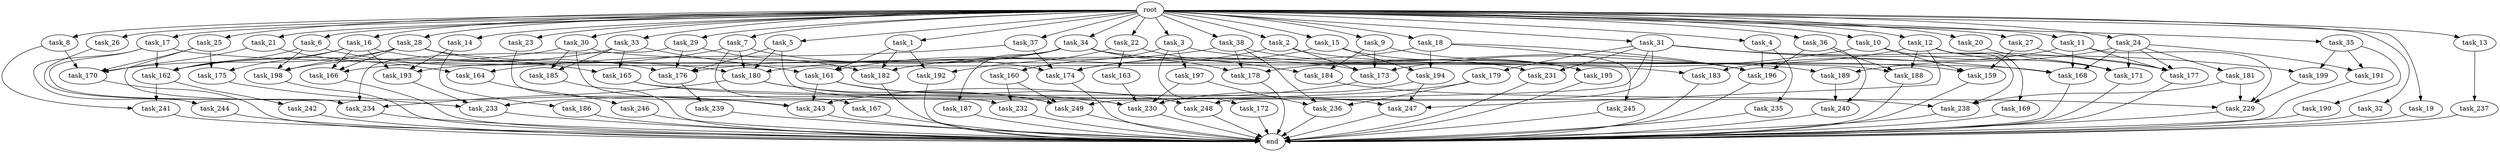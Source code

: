 digraph G {
  root [size="0.000000"];
  task_11 [size="1024.000000"];
  task_234 [size="1125281431552.000000"];
  task_239 [size="858993459200.000000"];
  task_233 [size="1039382085632.000000"];
  task_185 [size="764504178688.000000"];
  task_2 [size="1024.000000"];
  task_182 [size="944892805120.000000"];
  task_21 [size="1024.000000"];
  task_164 [size="1073741824000.000000"];
  task_23 [size="1024.000000"];
  task_35 [size="1024.000000"];
  task_162 [size="1657857376256.000000"];
  task_33 [size="1024.000000"];
  task_176 [size="2233382993920.000000"];
  task_231 [size="841813590016.000000"];
  task_14 [size="1024.000000"];
  task_178 [size="1391569403904.000000"];
  task_3 [size="1024.000000"];
  task_249 [size="1056561954816.000000"];
  task_236 [size="876173328384.000000"];
  task_199 [size="1116691496960.000000"];
  task_196 [size="2791728742400.000000"];
  task_187 [size="420906795008.000000"];
  task_197 [size="858993459200.000000"];
  task_28 [size="1024.000000"];
  task_173 [size="1494648619008.000000"];
  task_22 [size="1024.000000"];
  task_165 [size="635655159808.000000"];
  task_242 [size="420906795008.000000"];
  task_5 [size="1024.000000"];
  task_167 [size="34359738368.000000"];
  task_30 [size="1024.000000"];
  task_179 [size="420906795008.000000"];
  task_193 [size="1700807049216.000000"];
  task_243 [size="1494648619008.000000"];
  task_183 [size="498216206336.000000"];
  task_9 [size="1024.000000"];
  task_244 [size="137438953472.000000"];
  task_168 [size="1331439861760.000000"];
  task_27 [size="1024.000000"];
  task_238 [size="1142461300736.000000"];
  task_195 [size="1245540515840.000000"];
  task_20 [size="1024.000000"];
  task_166 [size="876173328384.000000"];
  task_175 [size="730144440320.000000"];
  task_37 [size="1024.000000"];
  task_245 [size="858993459200.000000"];
  task_194 [size="1554778161152.000000"];
  task_169 [size="309237645312.000000"];
  task_247 [size="584115552256.000000"];
  task_246 [size="34359738368.000000"];
  task_160 [size="858993459200.000000"];
  task_230 [size="1640677507072.000000"];
  task_186 [size="858993459200.000000"];
  task_198 [size="1185410973696.000000"];
  task_163 [size="420906795008.000000"];
  task_172 [size="858993459200.000000"];
  task_10 [size="1024.000000"];
  task_188 [size="1073741824000.000000"];
  task_8 [size="1024.000000"];
  task_191 [size="1391569403904.000000"];
  task_15 [size="1024.000000"];
  task_24 [size="1024.000000"];
  task_159 [size="1623497637888.000000"];
  task_232 [size="970662608896.000000"];
  task_31 [size="1024.000000"];
  task_12 [size="1024.000000"];
  task_32 [size="1024.000000"];
  task_189 [size="1116691496960.000000"];
  task_171 [size="1975684956160.000000"];
  end [size="0.000000"];
  task_29 [size="1024.000000"];
  task_241 [size="1116691496960.000000"];
  task_1 [size="1024.000000"];
  task_34 [size="1024.000000"];
  task_192 [size="455266533376.000000"];
  task_4 [size="1024.000000"];
  task_13 [size="1024.000000"];
  task_36 [size="1024.000000"];
  task_170 [size="1640677507072.000000"];
  task_235 [size="858993459200.000000"];
  task_16 [size="1024.000000"];
  task_181 [size="695784701952.000000"];
  task_177 [size="2052994367488.000000"];
  task_248 [size="558345748480.000000"];
  task_18 [size="1024.000000"];
  task_26 [size="1024.000000"];
  task_180 [size="1700807049216.000000"];
  task_25 [size="1024.000000"];
  task_19 [size="1024.000000"];
  task_229 [size="1606317768704.000000"];
  task_161 [size="670014898176.000000"];
  task_38 [size="1024.000000"];
  task_184 [size="970662608896.000000"];
  task_17 [size="1024.000000"];
  task_190 [size="695784701952.000000"];
  task_237 [size="858993459200.000000"];
  task_240 [size="910533066752.000000"];
  task_6 [size="1024.000000"];
  task_7 [size="1024.000000"];
  task_174 [size="2448131358720.000000"];

  root -> task_11 [size="1.000000"];
  root -> task_28 [size="1.000000"];
  root -> task_10 [size="1.000000"];
  root -> task_20 [size="1.000000"];
  root -> task_2 [size="1.000000"];
  root -> task_4 [size="1.000000"];
  root -> task_13 [size="1.000000"];
  root -> task_21 [size="1.000000"];
  root -> task_16 [size="1.000000"];
  root -> task_22 [size="1.000000"];
  root -> task_15 [size="1.000000"];
  root -> task_36 [size="1.000000"];
  root -> task_33 [size="1.000000"];
  root -> task_1 [size="1.000000"];
  root -> task_5 [size="1.000000"];
  root -> task_14 [size="1.000000"];
  root -> task_18 [size="1.000000"];
  root -> task_26 [size="1.000000"];
  root -> task_6 [size="1.000000"];
  root -> task_25 [size="1.000000"];
  root -> task_24 [size="1.000000"];
  root -> task_9 [size="1.000000"];
  root -> task_23 [size="1.000000"];
  root -> task_3 [size="1.000000"];
  root -> task_19 [size="1.000000"];
  root -> task_27 [size="1.000000"];
  root -> task_35 [size="1.000000"];
  root -> task_38 [size="1.000000"];
  root -> task_17 [size="1.000000"];
  root -> task_31 [size="1.000000"];
  root -> task_12 [size="1.000000"];
  root -> task_32 [size="1.000000"];
  root -> task_34 [size="1.000000"];
  root -> task_37 [size="1.000000"];
  root -> task_30 [size="1.000000"];
  root -> task_8 [size="1.000000"];
  root -> task_7 [size="1.000000"];
  root -> task_29 [size="1.000000"];
  task_11 -> task_229 [size="75497472.000000"];
  task_11 -> task_168 [size="75497472.000000"];
  task_11 -> task_183 [size="75497472.000000"];
  task_11 -> task_177 [size="75497472.000000"];
  task_234 -> end [size="1.000000"];
  task_239 -> end [size="1.000000"];
  task_233 -> end [size="1.000000"];
  task_185 -> end [size="1.000000"];
  task_2 -> task_173 [size="209715200.000000"];
  task_2 -> task_159 [size="209715200.000000"];
  task_2 -> task_182 [size="209715200.000000"];
  task_182 -> end [size="1.000000"];
  task_21 -> task_164 [size="209715200.000000"];
  task_21 -> task_170 [size="209715200.000000"];
  task_164 -> task_246 [size="33554432.000000"];
  task_23 -> task_243 [size="838860800.000000"];
  task_35 -> task_191 [size="679477248.000000"];
  task_35 -> task_199 [size="679477248.000000"];
  task_35 -> task_190 [size="679477248.000000"];
  task_162 -> task_242 [size="411041792.000000"];
  task_162 -> task_241 [size="411041792.000000"];
  task_33 -> task_161 [size="209715200.000000"];
  task_33 -> task_165 [size="209715200.000000"];
  task_33 -> task_185 [size="209715200.000000"];
  task_33 -> task_198 [size="209715200.000000"];
  task_176 -> task_239 [size="838860800.000000"];
  task_231 -> end [size="1.000000"];
  task_14 -> task_186 [size="838860800.000000"];
  task_14 -> task_193 [size="838860800.000000"];
  task_178 -> end [size="1.000000"];
  task_3 -> task_172 [size="838860800.000000"];
  task_3 -> task_196 [size="838860800.000000"];
  task_3 -> task_197 [size="838860800.000000"];
  task_3 -> task_160 [size="838860800.000000"];
  task_249 -> end [size="1.000000"];
  task_236 -> end [size="1.000000"];
  task_199 -> task_229 [size="679477248.000000"];
  task_196 -> end [size="1.000000"];
  task_187 -> end [size="1.000000"];
  task_197 -> task_230 [size="411041792.000000"];
  task_197 -> task_236 [size="411041792.000000"];
  task_28 -> task_173 [size="411041792.000000"];
  task_28 -> task_166 [size="411041792.000000"];
  task_28 -> task_165 [size="411041792.000000"];
  task_28 -> task_198 [size="411041792.000000"];
  task_28 -> task_170 [size="411041792.000000"];
  task_173 -> task_243 [size="75497472.000000"];
  task_22 -> task_192 [size="411041792.000000"];
  task_22 -> task_163 [size="411041792.000000"];
  task_22 -> task_184 [size="411041792.000000"];
  task_165 -> task_229 [size="134217728.000000"];
  task_165 -> task_247 [size="134217728.000000"];
  task_242 -> end [size="1.000000"];
  task_5 -> task_176 [size="679477248.000000"];
  task_5 -> task_180 [size="679477248.000000"];
  task_5 -> task_230 [size="679477248.000000"];
  task_167 -> end [size="1.000000"];
  task_30 -> task_188 [size="536870912.000000"];
  task_30 -> task_185 [size="536870912.000000"];
  task_30 -> task_162 [size="536870912.000000"];
  task_30 -> task_232 [size="536870912.000000"];
  task_179 -> task_233 [size="33554432.000000"];
  task_179 -> task_236 [size="33554432.000000"];
  task_193 -> task_233 [size="679477248.000000"];
  task_243 -> end [size="1.000000"];
  task_183 -> end [size="1.000000"];
  task_9 -> task_173 [size="536870912.000000"];
  task_9 -> task_195 [size="536870912.000000"];
  task_9 -> task_184 [size="536870912.000000"];
  task_244 -> end [size="1.000000"];
  task_168 -> end [size="1.000000"];
  task_27 -> task_159 [size="838860800.000000"];
  task_27 -> task_177 [size="838860800.000000"];
  task_238 -> end [size="1.000000"];
  task_195 -> end [size="1.000000"];
  task_20 -> task_171 [size="411041792.000000"];
  task_166 -> end [size="1.000000"];
  task_175 -> task_243 [size="411041792.000000"];
  task_37 -> task_164 [size="838860800.000000"];
  task_37 -> task_174 [size="838860800.000000"];
  task_245 -> end [size="1.000000"];
  task_194 -> task_247 [size="134217728.000000"];
  task_194 -> task_230 [size="134217728.000000"];
  task_169 -> end [size="1.000000"];
  task_247 -> end [size="1.000000"];
  task_246 -> end [size="1.000000"];
  task_160 -> task_249 [size="411041792.000000"];
  task_160 -> task_232 [size="411041792.000000"];
  task_230 -> end [size="1.000000"];
  task_186 -> end [size="1.000000"];
  task_198 -> end [size="1.000000"];
  task_163 -> task_230 [size="301989888.000000"];
  task_172 -> end [size="1.000000"];
  task_10 -> task_171 [size="536870912.000000"];
  task_10 -> task_159 [size="536870912.000000"];
  task_10 -> task_178 [size="536870912.000000"];
  task_188 -> end [size="1.000000"];
  task_8 -> task_241 [size="679477248.000000"];
  task_8 -> task_170 [size="679477248.000000"];
  task_191 -> end [size="1.000000"];
  task_15 -> task_195 [size="679477248.000000"];
  task_15 -> task_174 [size="679477248.000000"];
  task_15 -> task_194 [size="679477248.000000"];
  task_24 -> task_191 [size="679477248.000000"];
  task_24 -> task_181 [size="679477248.000000"];
  task_24 -> task_177 [size="679477248.000000"];
  task_24 -> task_189 [size="679477248.000000"];
  task_24 -> task_168 [size="679477248.000000"];
  task_24 -> task_171 [size="679477248.000000"];
  task_159 -> end [size="1.000000"];
  task_232 -> end [size="1.000000"];
  task_31 -> task_179 [size="411041792.000000"];
  task_31 -> task_177 [size="411041792.000000"];
  task_31 -> task_199 [size="411041792.000000"];
  task_31 -> task_168 [size="411041792.000000"];
  task_31 -> task_249 [size="411041792.000000"];
  task_31 -> task_231 [size="411041792.000000"];
  task_31 -> task_248 [size="411041792.000000"];
  task_12 -> task_173 [size="301989888.000000"];
  task_12 -> task_238 [size="301989888.000000"];
  task_12 -> task_169 [size="301989888.000000"];
  task_12 -> task_188 [size="301989888.000000"];
  task_12 -> task_171 [size="301989888.000000"];
  task_12 -> task_247 [size="301989888.000000"];
  task_32 -> end [size="1.000000"];
  task_189 -> task_240 [size="679477248.000000"];
  task_171 -> end [size="1.000000"];
  task_29 -> task_176 [size="679477248.000000"];
  task_29 -> task_234 [size="679477248.000000"];
  task_29 -> task_182 [size="679477248.000000"];
  task_241 -> end [size="1.000000"];
  task_1 -> task_161 [size="33554432.000000"];
  task_1 -> task_182 [size="33554432.000000"];
  task_1 -> task_192 [size="33554432.000000"];
  task_34 -> task_193 [size="411041792.000000"];
  task_34 -> task_180 [size="411041792.000000"];
  task_34 -> task_183 [size="411041792.000000"];
  task_34 -> task_178 [size="411041792.000000"];
  task_34 -> task_189 [size="411041792.000000"];
  task_34 -> task_176 [size="411041792.000000"];
  task_34 -> task_187 [size="411041792.000000"];
  task_192 -> end [size="1.000000"];
  task_4 -> task_235 [size="838860800.000000"];
  task_4 -> task_196 [size="838860800.000000"];
  task_13 -> task_237 [size="838860800.000000"];
  task_36 -> task_196 [size="209715200.000000"];
  task_36 -> task_188 [size="209715200.000000"];
  task_36 -> task_240 [size="209715200.000000"];
  task_170 -> end [size="1.000000"];
  task_235 -> end [size="1.000000"];
  task_16 -> task_193 [size="411041792.000000"];
  task_16 -> task_175 [size="411041792.000000"];
  task_16 -> task_176 [size="411041792.000000"];
  task_16 -> task_162 [size="411041792.000000"];
  task_16 -> task_166 [size="411041792.000000"];
  task_181 -> task_229 [size="679477248.000000"];
  task_181 -> task_238 [size="679477248.000000"];
  task_177 -> end [size="1.000000"];
  task_248 -> end [size="1.000000"];
  task_18 -> task_196 [size="838860800.000000"];
  task_18 -> task_245 [size="838860800.000000"];
  task_18 -> task_174 [size="838860800.000000"];
  task_18 -> task_194 [size="838860800.000000"];
  task_26 -> task_234 [size="209715200.000000"];
  task_180 -> task_234 [size="75497472.000000"];
  task_180 -> task_249 [size="75497472.000000"];
  task_180 -> task_230 [size="75497472.000000"];
  task_25 -> task_175 [size="301989888.000000"];
  task_25 -> task_233 [size="301989888.000000"];
  task_25 -> task_170 [size="301989888.000000"];
  task_19 -> end [size="1.000000"];
  task_229 -> end [size="1.000000"];
  task_161 -> task_243 [size="134217728.000000"];
  task_161 -> task_249 [size="134217728.000000"];
  task_161 -> task_248 [size="134217728.000000"];
  task_38 -> task_161 [size="411041792.000000"];
  task_38 -> task_178 [size="411041792.000000"];
  task_38 -> task_231 [size="411041792.000000"];
  task_38 -> task_236 [size="411041792.000000"];
  task_184 -> task_238 [size="134217728.000000"];
  task_17 -> task_244 [size="134217728.000000"];
  task_17 -> task_168 [size="134217728.000000"];
  task_17 -> task_234 [size="134217728.000000"];
  task_17 -> task_162 [size="134217728.000000"];
  task_190 -> end [size="1.000000"];
  task_237 -> end [size="1.000000"];
  task_240 -> end [size="1.000000"];
  task_6 -> task_180 [size="536870912.000000"];
  task_6 -> task_162 [size="536870912.000000"];
  task_6 -> task_198 [size="536870912.000000"];
  task_7 -> task_180 [size="33554432.000000"];
  task_7 -> task_166 [size="33554432.000000"];
  task_7 -> task_174 [size="33554432.000000"];
  task_7 -> task_167 [size="33554432.000000"];
  task_174 -> end [size="1.000000"];
}
